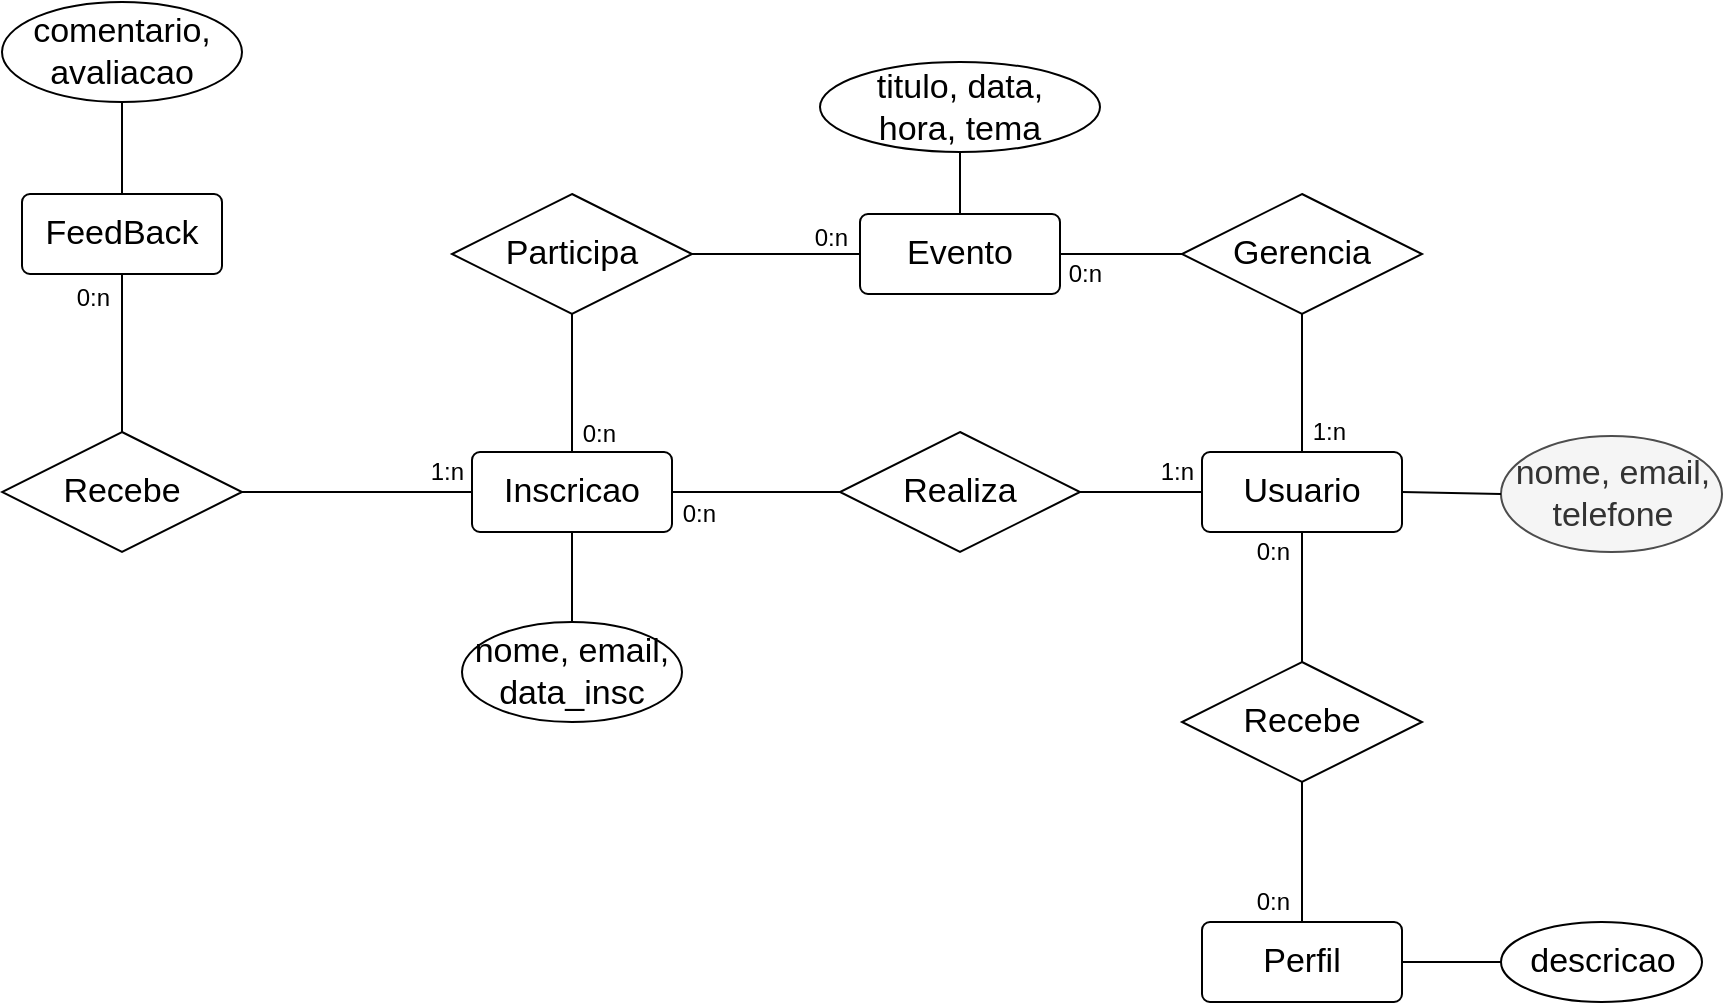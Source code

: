 <mxfile version="15.7.0" type="github">
  <diagram id="XgKy6e4inUG7rCdKwu-2" name="Page-1">
    <mxGraphModel dx="1240" dy="689" grid="1" gridSize="10" guides="1" tooltips="1" connect="1" arrows="1" fold="1" page="1" pageScale="1" pageWidth="827" pageHeight="1169" math="0" shadow="0">
      <root>
        <mxCell id="0" />
        <mxCell id="1" parent="0" />
        <mxCell id="P_-fmWdjzyzI8tMcbLqE-1" value="Evento" style="rounded=1;arcSize=10;whiteSpace=wrap;html=1;align=center;fontSize=17;" parent="1" vertex="1">
          <mxGeometry x="559" y="446" width="100" height="40" as="geometry" />
        </mxCell>
        <mxCell id="P_-fmWdjzyzI8tMcbLqE-2" value="Gerencia" style="shape=rhombus;perimeter=rhombusPerimeter;whiteSpace=wrap;html=1;align=center;fontSize=17;" parent="1" vertex="1">
          <mxGeometry x="720" y="436" width="120" height="60" as="geometry" />
        </mxCell>
        <mxCell id="P_-fmWdjzyzI8tMcbLqE-3" value="Inscricao" style="rounded=1;arcSize=10;whiteSpace=wrap;html=1;align=center;fontSize=17;" parent="1" vertex="1">
          <mxGeometry x="365" y="565" width="100" height="40" as="geometry" />
        </mxCell>
        <mxCell id="P_-fmWdjzyzI8tMcbLqE-4" value="Usuario" style="rounded=1;arcSize=10;whiteSpace=wrap;html=1;align=center;fontSize=17;" parent="1" vertex="1">
          <mxGeometry x="730" y="565" width="100" height="40" as="geometry" />
        </mxCell>
        <mxCell id="P_-fmWdjzyzI8tMcbLqE-5" value="Perfil" style="rounded=1;arcSize=10;whiteSpace=wrap;html=1;align=center;fontSize=17;" parent="1" vertex="1">
          <mxGeometry x="730" y="800" width="100" height="40" as="geometry" />
        </mxCell>
        <mxCell id="P_-fmWdjzyzI8tMcbLqE-6" value="FeedBack" style="rounded=1;arcSize=10;whiteSpace=wrap;html=1;align=center;fontSize=17;" parent="1" vertex="1">
          <mxGeometry x="140" y="436" width="100" height="40" as="geometry" />
        </mxCell>
        <mxCell id="P_-fmWdjzyzI8tMcbLqE-7" value="Participa" style="shape=rhombus;perimeter=rhombusPerimeter;whiteSpace=wrap;html=1;align=center;fontSize=17;" parent="1" vertex="1">
          <mxGeometry x="355" y="436" width="120" height="60" as="geometry" />
        </mxCell>
        <mxCell id="P_-fmWdjzyzI8tMcbLqE-9" value="Realiza" style="shape=rhombus;perimeter=rhombusPerimeter;whiteSpace=wrap;html=1;align=center;fontSize=17;" parent="1" vertex="1">
          <mxGeometry x="549" y="555" width="120" height="60" as="geometry" />
        </mxCell>
        <mxCell id="P_-fmWdjzyzI8tMcbLqE-10" value="Recebe" style="shape=rhombus;perimeter=rhombusPerimeter;whiteSpace=wrap;html=1;align=center;fontSize=17;" parent="1" vertex="1">
          <mxGeometry x="720" y="670" width="120" height="60" as="geometry" />
        </mxCell>
        <mxCell id="P_-fmWdjzyzI8tMcbLqE-11" value="" style="endArrow=none;html=1;rounded=0;exitX=0;exitY=0.5;exitDx=0;exitDy=0;entryX=1;entryY=0.5;entryDx=0;entryDy=0;" parent="1" source="P_-fmWdjzyzI8tMcbLqE-2" target="P_-fmWdjzyzI8tMcbLqE-1" edge="1">
          <mxGeometry relative="1" as="geometry">
            <mxPoint x="523" y="726" as="sourcePoint" />
            <mxPoint x="683" y="726" as="targetPoint" />
          </mxGeometry>
        </mxCell>
        <mxCell id="P_-fmWdjzyzI8tMcbLqE-12" value="0:n" style="resizable=0;html=1;align=right;verticalAlign=bottom;" parent="P_-fmWdjzyzI8tMcbLqE-11" connectable="0" vertex="1">
          <mxGeometry x="1" relative="1" as="geometry">
            <mxPoint x="21" y="18" as="offset" />
          </mxGeometry>
        </mxCell>
        <mxCell id="P_-fmWdjzyzI8tMcbLqE-13" value="" style="endArrow=none;html=1;rounded=0;exitX=0.5;exitY=1;exitDx=0;exitDy=0;entryX=0.5;entryY=0;entryDx=0;entryDy=0;" parent="1" source="P_-fmWdjzyzI8tMcbLqE-2" target="P_-fmWdjzyzI8tMcbLqE-4" edge="1">
          <mxGeometry relative="1" as="geometry">
            <mxPoint x="669" y="836" as="sourcePoint" />
            <mxPoint x="669" y="677" as="targetPoint" />
          </mxGeometry>
        </mxCell>
        <mxCell id="P_-fmWdjzyzI8tMcbLqE-14" value="1:n" style="resizable=0;html=1;align=right;verticalAlign=bottom;" parent="P_-fmWdjzyzI8tMcbLqE-13" connectable="0" vertex="1">
          <mxGeometry x="1" relative="1" as="geometry">
            <mxPoint x="22" y="-2" as="offset" />
          </mxGeometry>
        </mxCell>
        <mxCell id="P_-fmWdjzyzI8tMcbLqE-15" value="" style="endArrow=none;html=1;rounded=0;exitX=0.5;exitY=1;exitDx=0;exitDy=0;entryX=0.5;entryY=0;entryDx=0;entryDy=0;" parent="1" source="P_-fmWdjzyzI8tMcbLqE-10" target="P_-fmWdjzyzI8tMcbLqE-5" edge="1">
          <mxGeometry relative="1" as="geometry">
            <mxPoint x="679" y="1076" as="sourcePoint" />
            <mxPoint x="959" y="696" as="targetPoint" />
          </mxGeometry>
        </mxCell>
        <mxCell id="P_-fmWdjzyzI8tMcbLqE-16" value="0:n" style="resizable=0;html=1;align=right;verticalAlign=bottom;" parent="P_-fmWdjzyzI8tMcbLqE-15" connectable="0" vertex="1">
          <mxGeometry x="1" relative="1" as="geometry">
            <mxPoint x="-6" y="-2" as="offset" />
          </mxGeometry>
        </mxCell>
        <mxCell id="P_-fmWdjzyzI8tMcbLqE-17" value="" style="endArrow=none;html=1;rounded=0;exitX=0.5;exitY=0;exitDx=0;exitDy=0;entryX=0.5;entryY=1;entryDx=0;entryDy=0;" parent="1" source="P_-fmWdjzyzI8tMcbLqE-10" target="P_-fmWdjzyzI8tMcbLqE-4" edge="1">
          <mxGeometry relative="1" as="geometry">
            <mxPoint x="639" y="1066" as="sourcePoint" />
            <mxPoint x="639" y="976" as="targetPoint" />
          </mxGeometry>
        </mxCell>
        <mxCell id="P_-fmWdjzyzI8tMcbLqE-18" value="0:n" style="resizable=0;html=1;align=right;verticalAlign=bottom;" parent="P_-fmWdjzyzI8tMcbLqE-17" connectable="0" vertex="1">
          <mxGeometry x="1" relative="1" as="geometry">
            <mxPoint x="-6" y="18" as="offset" />
          </mxGeometry>
        </mxCell>
        <mxCell id="P_-fmWdjzyzI8tMcbLqE-25" value="" style="endArrow=none;html=1;rounded=0;entryX=0;entryY=0.5;entryDx=0;entryDy=0;exitX=1;exitY=0.5;exitDx=0;exitDy=0;" parent="1" source="P_-fmWdjzyzI8tMcbLqE-7" target="P_-fmWdjzyzI8tMcbLqE-1" edge="1">
          <mxGeometry relative="1" as="geometry">
            <mxPoint x="609" y="347" as="sourcePoint" />
            <mxPoint x="529" y="476" as="targetPoint" />
          </mxGeometry>
        </mxCell>
        <mxCell id="P_-fmWdjzyzI8tMcbLqE-26" value="0:n" style="resizable=0;html=1;align=right;verticalAlign=bottom;" parent="P_-fmWdjzyzI8tMcbLqE-25" connectable="0" vertex="1">
          <mxGeometry x="1" relative="1" as="geometry">
            <mxPoint x="-6" as="offset" />
          </mxGeometry>
        </mxCell>
        <mxCell id="P_-fmWdjzyzI8tMcbLqE-27" value="" style="endArrow=none;html=1;rounded=0;exitX=0.5;exitY=1;exitDx=0;exitDy=0;entryX=0.5;entryY=0;entryDx=0;entryDy=0;" parent="1" source="P_-fmWdjzyzI8tMcbLqE-7" target="P_-fmWdjzyzI8tMcbLqE-3" edge="1">
          <mxGeometry relative="1" as="geometry">
            <mxPoint x="354" y="451" as="sourcePoint" />
            <mxPoint x="279" y="555" as="targetPoint" />
          </mxGeometry>
        </mxCell>
        <mxCell id="P_-fmWdjzyzI8tMcbLqE-28" value="0:n" style="resizable=0;html=1;align=right;verticalAlign=bottom;" parent="P_-fmWdjzyzI8tMcbLqE-27" connectable="0" vertex="1">
          <mxGeometry x="1" relative="1" as="geometry">
            <mxPoint x="22" y="-1" as="offset" />
          </mxGeometry>
        </mxCell>
        <mxCell id="P_-fmWdjzyzI8tMcbLqE-30" value="" style="endArrow=none;html=1;rounded=0;entryX=0;entryY=0.5;entryDx=0;entryDy=0;exitX=1;exitY=0.5;exitDx=0;exitDy=0;" parent="1" source="P_-fmWdjzyzI8tMcbLqE-9" target="P_-fmWdjzyzI8tMcbLqE-4" edge="1">
          <mxGeometry relative="1" as="geometry">
            <mxPoint x="295" y="603" as="sourcePoint" />
            <mxPoint x="459" y="612" as="targetPoint" />
          </mxGeometry>
        </mxCell>
        <mxCell id="P_-fmWdjzyzI8tMcbLqE-31" value="1:n" style="resizable=0;html=1;align=right;verticalAlign=bottom;" parent="P_-fmWdjzyzI8tMcbLqE-30" connectable="0" vertex="1">
          <mxGeometry x="1" relative="1" as="geometry">
            <mxPoint x="-4" y="-2" as="offset" />
          </mxGeometry>
        </mxCell>
        <mxCell id="P_-fmWdjzyzI8tMcbLqE-32" value="" style="endArrow=none;html=1;rounded=0;exitX=0;exitY=0.5;exitDx=0;exitDy=0;entryX=1;entryY=0.5;entryDx=0;entryDy=0;" parent="1" source="P_-fmWdjzyzI8tMcbLqE-9" target="P_-fmWdjzyzI8tMcbLqE-3" edge="1">
          <mxGeometry relative="1" as="geometry">
            <mxPoint x="301" y="533" as="sourcePoint" />
            <mxPoint x="430" y="590" as="targetPoint" />
          </mxGeometry>
        </mxCell>
        <mxCell id="P_-fmWdjzyzI8tMcbLqE-33" value="0:n" style="resizable=0;html=1;align=right;verticalAlign=bottom;" parent="P_-fmWdjzyzI8tMcbLqE-32" connectable="0" vertex="1">
          <mxGeometry x="1" relative="1" as="geometry">
            <mxPoint x="22" y="19" as="offset" />
          </mxGeometry>
        </mxCell>
        <mxCell id="P_-fmWdjzyzI8tMcbLqE-35" value="Recebe" style="shape=rhombus;perimeter=rhombusPerimeter;whiteSpace=wrap;html=1;align=center;fontSize=17;" parent="1" vertex="1">
          <mxGeometry x="130" y="555" width="120" height="60" as="geometry" />
        </mxCell>
        <mxCell id="P_-fmWdjzyzI8tMcbLqE-36" value="" style="endArrow=none;html=1;rounded=0;entryX=0;entryY=0.5;entryDx=0;entryDy=0;exitX=1;exitY=0.5;exitDx=0;exitDy=0;" parent="1" source="P_-fmWdjzyzI8tMcbLqE-35" target="P_-fmWdjzyzI8tMcbLqE-3" edge="1">
          <mxGeometry relative="1" as="geometry">
            <mxPoint x="165" y="413" as="sourcePoint" />
            <mxPoint x="251" y="413" as="targetPoint" />
          </mxGeometry>
        </mxCell>
        <mxCell id="P_-fmWdjzyzI8tMcbLqE-37" value="1:n" style="resizable=0;html=1;align=right;verticalAlign=bottom;" parent="P_-fmWdjzyzI8tMcbLqE-36" connectable="0" vertex="1">
          <mxGeometry x="1" relative="1" as="geometry">
            <mxPoint x="-4" y="-2" as="offset" />
          </mxGeometry>
        </mxCell>
        <mxCell id="P_-fmWdjzyzI8tMcbLqE-40" value="" style="endArrow=none;html=1;rounded=0;entryX=0.5;entryY=1;entryDx=0;entryDy=0;exitX=0.5;exitY=0;exitDx=0;exitDy=0;" parent="1" source="P_-fmWdjzyzI8tMcbLqE-35" target="P_-fmWdjzyzI8tMcbLqE-6" edge="1">
          <mxGeometry relative="1" as="geometry">
            <mxPoint x="269" y="352" as="sourcePoint" />
            <mxPoint x="353" y="352" as="targetPoint" />
          </mxGeometry>
        </mxCell>
        <mxCell id="P_-fmWdjzyzI8tMcbLqE-41" value="0:n" style="resizable=0;html=1;align=right;verticalAlign=bottom;" parent="P_-fmWdjzyzI8tMcbLqE-40" connectable="0" vertex="1">
          <mxGeometry x="1" relative="1" as="geometry">
            <mxPoint x="-6" y="20" as="offset" />
          </mxGeometry>
        </mxCell>
        <mxCell id="UQ2UDneO687nS5ZLou3R-6" value="" style="endArrow=none;html=1;rounded=0;entryX=0;entryY=0.5;entryDx=0;entryDy=0;exitX=1;exitY=0.5;exitDx=0;exitDy=0;" parent="1" source="P_-fmWdjzyzI8tMcbLqE-5" target="UQ2UDneO687nS5ZLou3R-7" edge="1">
          <mxGeometry relative="1" as="geometry">
            <mxPoint x="580" y="760" as="sourcePoint" />
            <mxPoint x="890" y="820" as="targetPoint" />
          </mxGeometry>
        </mxCell>
        <mxCell id="UQ2UDneO687nS5ZLou3R-7" value="descricao" style="ellipse;whiteSpace=wrap;html=1;align=center;fontSize=17;" parent="1" vertex="1">
          <mxGeometry x="879.5" y="800" width="100.5" height="40" as="geometry" />
        </mxCell>
        <mxCell id="UQ2UDneO687nS5ZLou3R-9" value="nome, email,&lt;br style=&quot;font-size: 17px&quot;&gt;telefone" style="ellipse;whiteSpace=wrap;html=1;align=center;fontSize=17;fillColor=#f5f5f5;fontColor=#333333;strokeColor=#4D4D4D;" parent="1" vertex="1">
          <mxGeometry x="879.5" y="557" width="110.5" height="58" as="geometry" />
        </mxCell>
        <mxCell id="UQ2UDneO687nS5ZLou3R-10" value="" style="endArrow=none;html=1;rounded=0;entryX=0;entryY=0.5;entryDx=0;entryDy=0;exitX=1;exitY=0.5;exitDx=0;exitDy=0;" parent="1" source="P_-fmWdjzyzI8tMcbLqE-4" target="UQ2UDneO687nS5ZLou3R-9" edge="1">
          <mxGeometry relative="1" as="geometry">
            <mxPoint x="840" y="630" as="sourcePoint" />
            <mxPoint x="889.5" y="630" as="targetPoint" />
          </mxGeometry>
        </mxCell>
        <mxCell id="UQ2UDneO687nS5ZLou3R-11" value="titulo, data,&lt;br style=&quot;font-size: 17px&quot;&gt;hora, tema" style="ellipse;whiteSpace=wrap;html=1;align=center;fontSize=17;" parent="1" vertex="1">
          <mxGeometry x="539" y="370" width="140" height="45" as="geometry" />
        </mxCell>
        <mxCell id="UQ2UDneO687nS5ZLou3R-13" value="" style="endArrow=none;html=1;rounded=0;entryX=0.5;entryY=0;entryDx=0;entryDy=0;exitX=0.5;exitY=1;exitDx=0;exitDy=0;" parent="1" source="UQ2UDneO687nS5ZLou3R-11" target="P_-fmWdjzyzI8tMcbLqE-1" edge="1">
          <mxGeometry relative="1" as="geometry">
            <mxPoint x="659" y="399" as="sourcePoint" />
            <mxPoint x="709" y="399" as="targetPoint" />
          </mxGeometry>
        </mxCell>
        <mxCell id="UQ2UDneO687nS5ZLou3R-14" value="nome, email,&lt;br style=&quot;font-size: 17px&quot;&gt;data_insc" style="ellipse;whiteSpace=wrap;html=1;align=center;fontSize=17;" parent="1" vertex="1">
          <mxGeometry x="360" y="650" width="110" height="50" as="geometry" />
        </mxCell>
        <mxCell id="UQ2UDneO687nS5ZLou3R-16" value="" style="endArrow=none;html=1;rounded=0;entryX=0.5;entryY=0;entryDx=0;entryDy=0;exitX=0.5;exitY=1;exitDx=0;exitDy=0;" parent="1" source="P_-fmWdjzyzI8tMcbLqE-3" target="UQ2UDneO687nS5ZLou3R-14" edge="1">
          <mxGeometry relative="1" as="geometry">
            <mxPoint x="379.5" y="640" as="sourcePoint" />
            <mxPoint x="429.5" y="640" as="targetPoint" />
          </mxGeometry>
        </mxCell>
        <mxCell id="UQ2UDneO687nS5ZLou3R-17" value="" style="endArrow=none;html=1;rounded=0;entryX=0.5;entryY=0;entryDx=0;entryDy=0;exitX=0.5;exitY=1;exitDx=0;exitDy=0;" parent="1" source="UQ2UDneO687nS5ZLou3R-18" target="P_-fmWdjzyzI8tMcbLqE-6" edge="1">
          <mxGeometry relative="1" as="geometry">
            <mxPoint x="170" y="415" as="sourcePoint" />
            <mxPoint x="220" y="415" as="targetPoint" />
          </mxGeometry>
        </mxCell>
        <mxCell id="UQ2UDneO687nS5ZLou3R-18" value="comentario,&lt;br style=&quot;font-size: 17px;&quot;&gt;avaliacao" style="ellipse;whiteSpace=wrap;html=1;align=center;fontSize=17;" parent="1" vertex="1">
          <mxGeometry x="130" y="340" width="120" height="50" as="geometry" />
        </mxCell>
      </root>
    </mxGraphModel>
  </diagram>
</mxfile>
